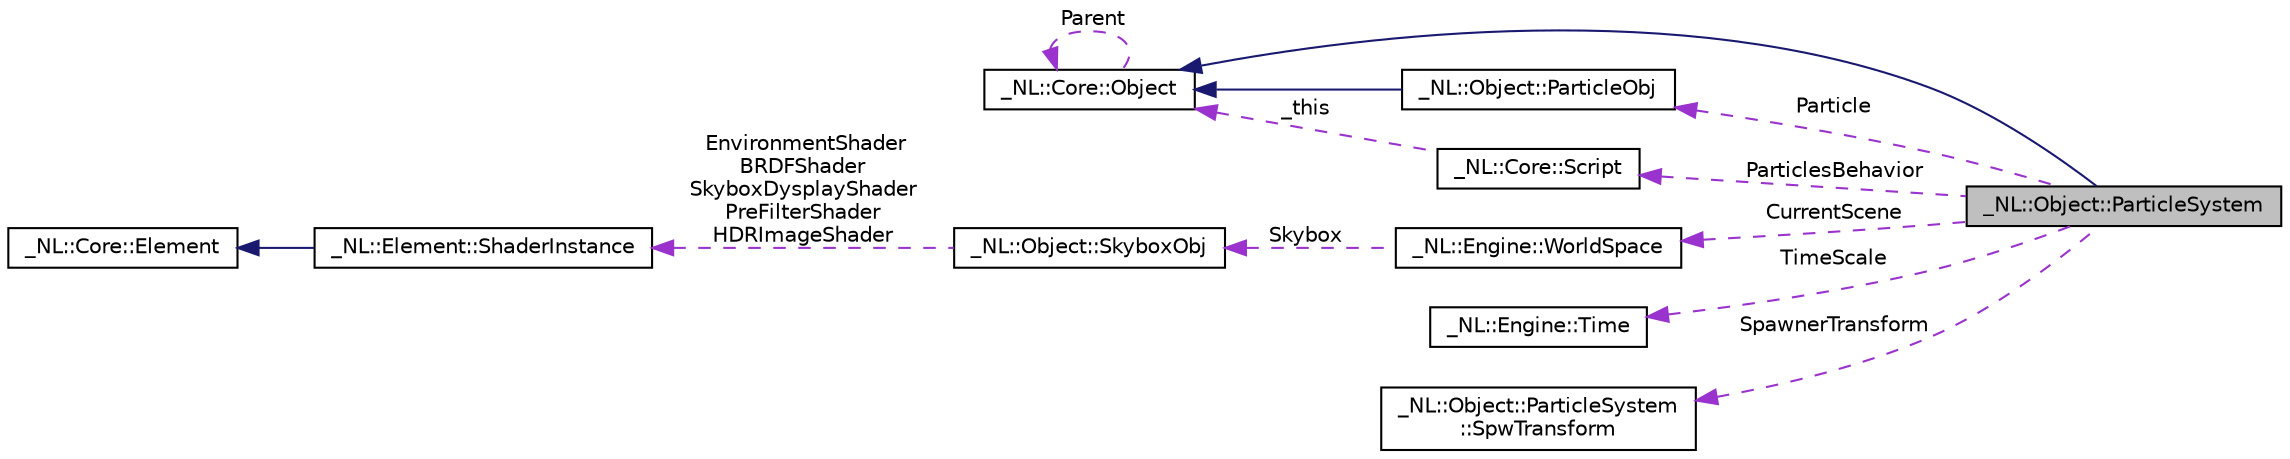 digraph "_NL::Object::ParticleSystem"
{
  edge [fontname="Helvetica",fontsize="10",labelfontname="Helvetica",labelfontsize="10"];
  node [fontname="Helvetica",fontsize="10",shape=record];
  rankdir="LR";
  Node2 [label="_NL::Object::ParticleSystem",height=0.2,width=0.4,color="black", fillcolor="grey75", style="filled", fontcolor="black"];
  Node3 -> Node2 [dir="back",color="midnightblue",fontsize="10",style="solid",fontname="Helvetica"];
  Node3 [label="_NL::Core::Object",height=0.2,width=0.4,color="black", fillcolor="white", style="filled",URL="$class___n_l_1_1_core_1_1_object.html"];
  Node3 -> Node3 [dir="back",color="darkorchid3",fontsize="10",style="dashed",label=" Parent" ,fontname="Helvetica"];
  Node4 -> Node2 [dir="back",color="darkorchid3",fontsize="10",style="dashed",label=" Particle" ,fontname="Helvetica"];
  Node4 [label="_NL::Object::ParticleObj",height=0.2,width=0.4,color="black", fillcolor="white", style="filled",URL="$class___n_l_1_1_object_1_1_particle_obj.html"];
  Node3 -> Node4 [dir="back",color="midnightblue",fontsize="10",style="solid",fontname="Helvetica"];
  Node5 -> Node2 [dir="back",color="darkorchid3",fontsize="10",style="dashed",label=" ParticlesBehavior" ,fontname="Helvetica"];
  Node5 [label="_NL::Core::Script",height=0.2,width=0.4,color="black", fillcolor="white", style="filled",URL="$class___n_l_1_1_core_1_1_script.html"];
  Node3 -> Node5 [dir="back",color="darkorchid3",fontsize="10",style="dashed",label=" _this" ,fontname="Helvetica"];
  Node6 -> Node2 [dir="back",color="darkorchid3",fontsize="10",style="dashed",label=" CurrentScene" ,fontname="Helvetica"];
  Node6 [label="_NL::Engine::WorldSpace",height=0.2,width=0.4,color="black", fillcolor="white", style="filled",URL="$class___n_l_1_1_engine_1_1_world_space.html"];
  Node7 -> Node6 [dir="back",color="darkorchid3",fontsize="10",style="dashed",label=" Skybox" ,fontname="Helvetica"];
  Node7 [label="_NL::Object::SkyboxObj",height=0.2,width=0.4,color="black", fillcolor="white", style="filled",URL="$class___n_l_1_1_object_1_1_skybox_obj.html"];
  Node8 -> Node7 [dir="back",color="darkorchid3",fontsize="10",style="dashed",label=" EnvironmentShader\nBRDFShader\nSkyboxDysplayShader\nPreFilterShader\nHDRImageShader" ,fontname="Helvetica"];
  Node8 [label="_NL::Element::ShaderInstance",height=0.2,width=0.4,color="black", fillcolor="white", style="filled",URL="$class___n_l_1_1_element_1_1_shader_instance.html"];
  Node9 -> Node8 [dir="back",color="midnightblue",fontsize="10",style="solid",fontname="Helvetica"];
  Node9 [label="_NL::Core::Element",height=0.2,width=0.4,color="black", fillcolor="white", style="filled",URL="$class___n_l_1_1_core_1_1_element.html"];
  Node10 -> Node2 [dir="back",color="darkorchid3",fontsize="10",style="dashed",label=" TimeScale" ,fontname="Helvetica"];
  Node10 [label="_NL::Engine::Time",height=0.2,width=0.4,color="black", fillcolor="white", style="filled",URL="$class___n_l_1_1_engine_1_1_time.html"];
  Node11 -> Node2 [dir="back",color="darkorchid3",fontsize="10",style="dashed",label=" SpawnerTransform" ,fontname="Helvetica"];
  Node11 [label="_NL::Object::ParticleSystem\l::SpwTransform",height=0.2,width=0.4,color="black", fillcolor="white", style="filled",URL="$struct___n_l_1_1_object_1_1_particle_system_1_1_spw_transform.html"];
}
